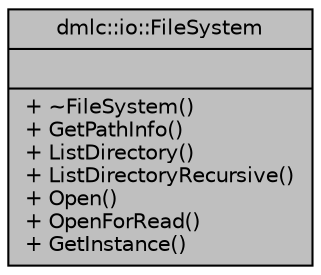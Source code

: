 digraph "dmlc::io::FileSystem"
{
 // LATEX_PDF_SIZE
  edge [fontname="Helvetica",fontsize="10",labelfontname="Helvetica",labelfontsize="10"];
  node [fontname="Helvetica",fontsize="10",shape=record];
  Node1 [label="{dmlc::io::FileSystem\n||+ ~FileSystem()\l+ GetPathInfo()\l+ ListDirectory()\l+ ListDirectoryRecursive()\l+ Open()\l+ OpenForRead()\l+ GetInstance()\l}",height=0.2,width=0.4,color="black", fillcolor="grey75", style="filled", fontcolor="black",tooltip="file system system interface"];
}
